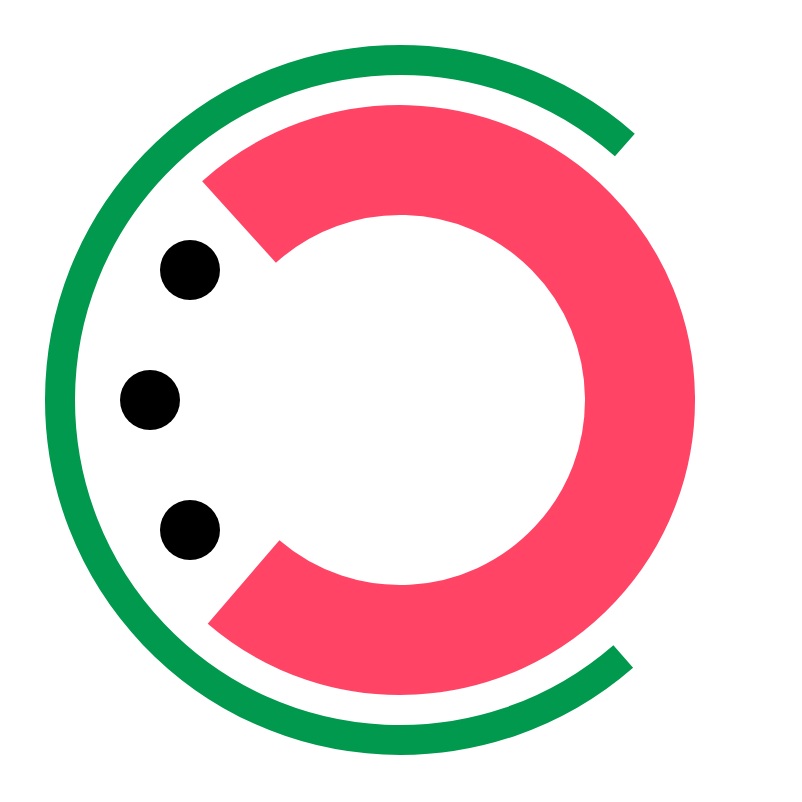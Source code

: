 <mxfile version="16.1.2" type="device"><diagram id="iyKAPps9XD8DUqbCGZKK" name="Page-1"><mxGraphModel dx="853" dy="538" grid="1" gridSize="10" guides="1" tooltips="1" connect="1" arrows="1" fold="1" page="1" pageScale="1" pageWidth="1100" pageHeight="850" math="0" shadow="0"><root><mxCell id="0"/><mxCell id="1" parent="0"/><mxCell id="2qpPYouczxTFUd5IcZrC-50" value="" style="group" vertex="1" connectable="0" parent="1"><mxGeometry x="240" y="160" width="400" height="400" as="geometry"/></mxCell><mxCell id="2qpPYouczxTFUd5IcZrC-33" value="" style="ellipse;whiteSpace=wrap;html=1;aspect=fixed;strokeColor=none;strokeWidth=15;fillColor=#FFFFFF;" vertex="1" parent="2qpPYouczxTFUd5IcZrC-50"><mxGeometry width="400" height="400" as="geometry"/></mxCell><mxCell id="2qpPYouczxTFUd5IcZrC-25" value="" style="ellipse;whiteSpace=wrap;html=1;aspect=fixed;strokeColor=none;strokeWidth=55;fillColor=#000000;" vertex="1" parent="2qpPYouczxTFUd5IcZrC-50"><mxGeometry x="60" y="185" width="30" height="30" as="geometry"/></mxCell><mxCell id="2qpPYouczxTFUd5IcZrC-26" value="" style="ellipse;whiteSpace=wrap;html=1;aspect=fixed;strokeColor=none;strokeWidth=55;fillColor=#000000;" vertex="1" parent="2qpPYouczxTFUd5IcZrC-50"><mxGeometry x="80" y="120" width="30" height="30" as="geometry"/></mxCell><mxCell id="2qpPYouczxTFUd5IcZrC-27" value="" style="ellipse;whiteSpace=wrap;html=1;aspect=fixed;strokeColor=none;strokeWidth=55;fillColor=#000000;" vertex="1" parent="2qpPYouczxTFUd5IcZrC-50"><mxGeometry x="80" y="250" width="30" height="30" as="geometry"/></mxCell><mxCell id="2qpPYouczxTFUd5IcZrC-28" value="" style="verticalLabelPosition=bottom;verticalAlign=top;html=1;shape=mxgraph.basic.arc;startAngle=0.386;endAngle=0.115;fillColor=none;strokeColor=#00994D;strokeWidth=15;" vertex="1" parent="2qpPYouczxTFUd5IcZrC-50"><mxGeometry x="30" y="30" width="340" height="340" as="geometry"/></mxCell><mxCell id="2qpPYouczxTFUd5IcZrC-29" value="" style="verticalLabelPosition=bottom;verticalAlign=top;html=1;shape=mxgraph.basic.arc;startAngle=0.883;endAngle=0.613;fillColor=none;strokeColor=#FF4466;strokeWidth=55;" vertex="1" parent="2qpPYouczxTFUd5IcZrC-50"><mxGeometry x="80" y="80" width="240" height="240" as="geometry"/></mxCell></root></mxGraphModel></diagram></mxfile>